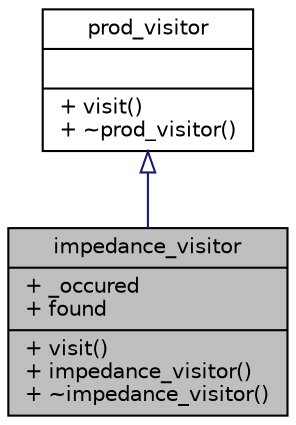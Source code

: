 digraph "impedance_visitor"
{
 // LATEX_PDF_SIZE
  edge [fontname="Helvetica",fontsize="10",labelfontname="Helvetica",labelfontsize="10"];
  node [fontname="Helvetica",fontsize="10",shape=record];
  Node1 [label="{impedance_visitor\n|+ _occured\l+ found\l|+ visit()\l+ impedance_visitor()\l+ ~impedance_visitor()\l}",height=0.2,width=0.4,color="black", fillcolor="grey75", style="filled", fontcolor="black",tooltip=" "];
  Node2 -> Node1 [dir="back",color="midnightblue",fontsize="10",style="solid",arrowtail="onormal",fontname="Helvetica"];
  Node2 [label="{prod_visitor\n||+ visit()\l+ ~prod_visitor()\l}",height=0.2,width=0.4,color="black", fillcolor="white", style="filled",URL="$structprod__visitor.html",tooltip="Base class for walking the AST."];
}
